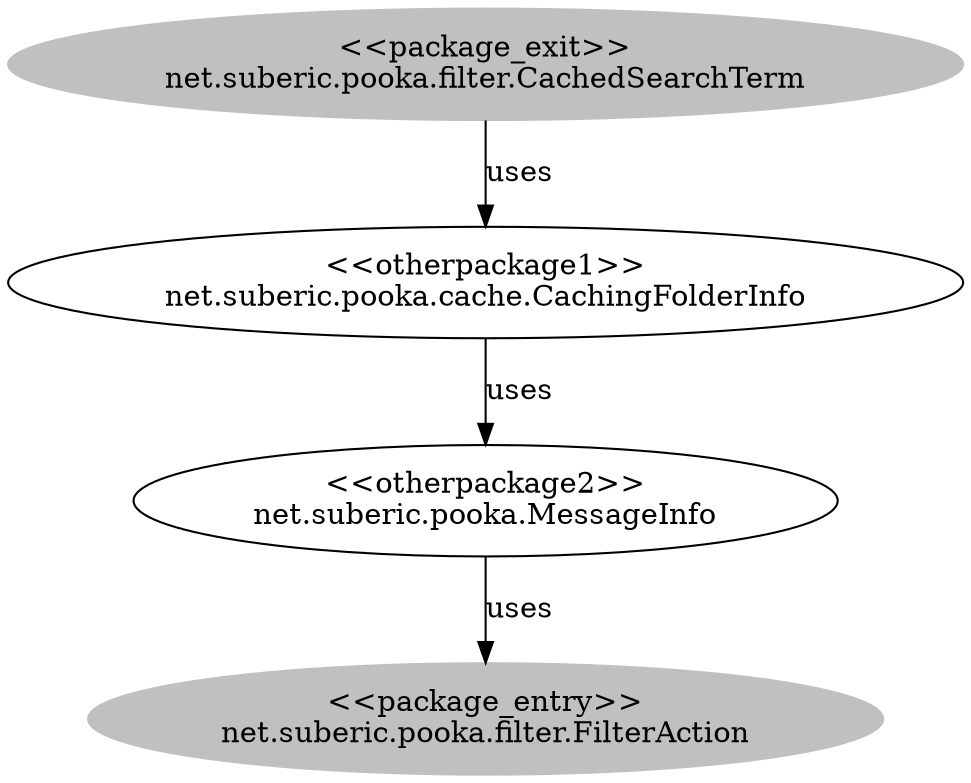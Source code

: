 digraph cd {
	net_suberic_pooka_filter_CachedSearchTerm [label="<<package_exit>>
net.suberic.pooka.filter.CachedSearchTerm",style=filled,color="grey"];
	net_suberic_pooka_filter_FilterAction [label="<<package_entry>>
net.suberic.pooka.filter.FilterAction",style=filled,color="grey"];
	net_suberic_pooka_cache_CachingFolderInfo [label="<<otherpackage1>>
net.suberic.pooka.cache.CachingFolderInfo"];
	net_suberic_pooka_MessageInfo [label="<<otherpackage2>>
net.suberic.pooka.MessageInfo"];
	net_suberic_pooka_filter_CachedSearchTerm -> net_suberic_pooka_cache_CachingFolderInfo [label=uses];
	net_suberic_pooka_MessageInfo -> net_suberic_pooka_filter_FilterAction [label=uses];
	net_suberic_pooka_cache_CachingFolderInfo -> net_suberic_pooka_MessageInfo [label=uses];
}
